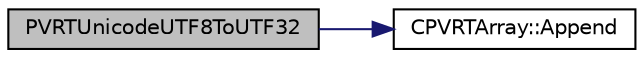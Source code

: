 digraph "PVRTUnicodeUTF8ToUTF32"
{
  edge [fontname="Helvetica",fontsize="10",labelfontname="Helvetica",labelfontsize="10"];
  node [fontname="Helvetica",fontsize="10",shape=record];
  rankdir="LR";
  Node1 [label="PVRTUnicodeUTF8ToUTF32",height=0.2,width=0.4,color="black", fillcolor="grey75", style="filled", fontcolor="black"];
  Node1 -> Node2 [color="midnightblue",fontsize="10",style="solid"];
  Node2 [label="CPVRTArray::Append",height=0.2,width=0.4,color="black", fillcolor="white", style="filled",URL="$class_c_p_v_r_t_array.html#a1af5aeb05badf2783dbc7ec5b98cead2",tooltip="Appends an element to the end of the array, expanding it if necessary. "];
}
